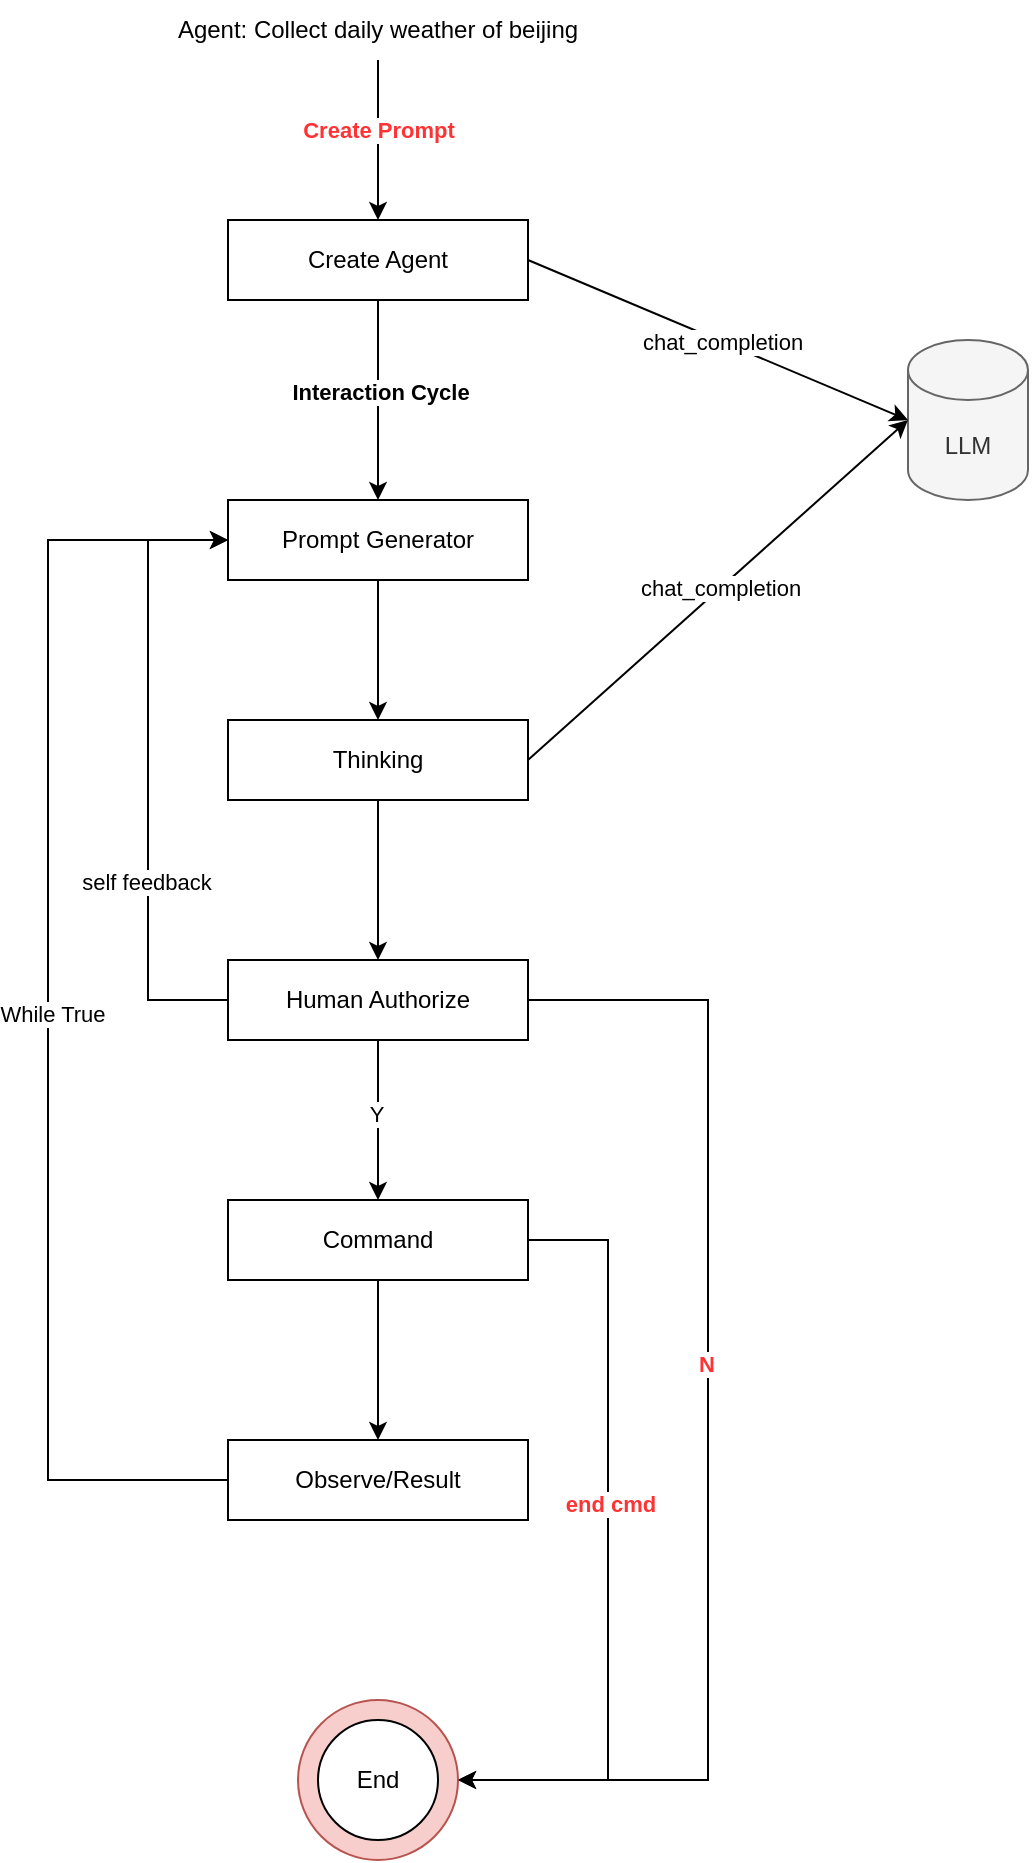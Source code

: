 <mxfile version="21.5.2" type="github">
  <diagram name="第 1 页" id="LU-fnr2DJfe2r5053KIv">
    <mxGraphModel dx="908" dy="613" grid="1" gridSize="10" guides="1" tooltips="1" connect="1" arrows="1" fold="1" page="1" pageScale="1" pageWidth="827" pageHeight="1169" math="0" shadow="0">
      <root>
        <mxCell id="0" />
        <mxCell id="1" parent="0" />
        <mxCell id="tcQKUcsGEQ5BL62iG16M-7" value="" style="edgeStyle=orthogonalEdgeStyle;rounded=0;orthogonalLoop=1;jettySize=auto;html=1;" edge="1" parent="1" source="tcQKUcsGEQ5BL62iG16M-1" target="tcQKUcsGEQ5BL62iG16M-3">
          <mxGeometry relative="1" as="geometry" />
        </mxCell>
        <mxCell id="tcQKUcsGEQ5BL62iG16M-8" value="&lt;b&gt;&lt;font color=&quot;#ff3333&quot;&gt;Create Prompt&lt;/font&gt;&lt;/b&gt;" style="edgeLabel;html=1;align=center;verticalAlign=middle;resizable=0;points=[];" vertex="1" connectable="0" parent="tcQKUcsGEQ5BL62iG16M-7">
          <mxGeometry x="-0.12" relative="1" as="geometry">
            <mxPoint as="offset" />
          </mxGeometry>
        </mxCell>
        <mxCell id="tcQKUcsGEQ5BL62iG16M-1" value="Agent: Collect daily weather of beijing" style="text;html=1;strokeColor=none;fillColor=none;align=center;verticalAlign=middle;whiteSpace=wrap;rounded=0;" vertex="1" parent="1">
          <mxGeometry x="270" y="90" width="250" height="30" as="geometry" />
        </mxCell>
        <mxCell id="tcQKUcsGEQ5BL62iG16M-10" value="" style="edgeStyle=orthogonalEdgeStyle;rounded=0;orthogonalLoop=1;jettySize=auto;html=1;" edge="1" parent="1" source="tcQKUcsGEQ5BL62iG16M-3" target="tcQKUcsGEQ5BL62iG16M-9">
          <mxGeometry relative="1" as="geometry" />
        </mxCell>
        <mxCell id="tcQKUcsGEQ5BL62iG16M-11" value="&lt;b&gt;Interaction Cycle&lt;/b&gt;" style="edgeLabel;html=1;align=center;verticalAlign=middle;resizable=0;points=[];" vertex="1" connectable="0" parent="tcQKUcsGEQ5BL62iG16M-10">
          <mxGeometry x="-0.084" y="1" relative="1" as="geometry">
            <mxPoint as="offset" />
          </mxGeometry>
        </mxCell>
        <mxCell id="tcQKUcsGEQ5BL62iG16M-3" value="Create Agent" style="rounded=0;whiteSpace=wrap;html=1;" vertex="1" parent="1">
          <mxGeometry x="320" y="200" width="150" height="40" as="geometry" />
        </mxCell>
        <mxCell id="tcQKUcsGEQ5BL62iG16M-4" value="LLM" style="shape=cylinder3;whiteSpace=wrap;html=1;boundedLbl=1;backgroundOutline=1;size=15;fillColor=#f5f5f5;fontColor=#333333;strokeColor=#666666;" vertex="1" parent="1">
          <mxGeometry x="660" y="260" width="60" height="80" as="geometry" />
        </mxCell>
        <mxCell id="tcQKUcsGEQ5BL62iG16M-5" value="" style="endArrow=classic;html=1;rounded=0;exitX=1;exitY=0.5;exitDx=0;exitDy=0;entryX=0;entryY=0.5;entryDx=0;entryDy=0;entryPerimeter=0;" edge="1" parent="1" source="tcQKUcsGEQ5BL62iG16M-3" target="tcQKUcsGEQ5BL62iG16M-4">
          <mxGeometry width="50" height="50" relative="1" as="geometry">
            <mxPoint x="530" y="310" as="sourcePoint" />
            <mxPoint x="580" y="260" as="targetPoint" />
          </mxGeometry>
        </mxCell>
        <mxCell id="tcQKUcsGEQ5BL62iG16M-6" value="chat_completion" style="edgeLabel;html=1;align=center;verticalAlign=middle;resizable=0;points=[];" vertex="1" connectable="0" parent="tcQKUcsGEQ5BL62iG16M-5">
          <mxGeometry x="0.017" y="1" relative="1" as="geometry">
            <mxPoint y="1" as="offset" />
          </mxGeometry>
        </mxCell>
        <mxCell id="tcQKUcsGEQ5BL62iG16M-15" value="" style="edgeStyle=orthogonalEdgeStyle;rounded=0;orthogonalLoop=1;jettySize=auto;html=1;" edge="1" parent="1" source="tcQKUcsGEQ5BL62iG16M-9" target="tcQKUcsGEQ5BL62iG16M-12">
          <mxGeometry relative="1" as="geometry" />
        </mxCell>
        <mxCell id="tcQKUcsGEQ5BL62iG16M-9" value="Prompt Generator" style="rounded=0;whiteSpace=wrap;html=1;" vertex="1" parent="1">
          <mxGeometry x="320" y="340" width="150" height="40" as="geometry" />
        </mxCell>
        <mxCell id="tcQKUcsGEQ5BL62iG16M-17" value="" style="edgeStyle=orthogonalEdgeStyle;rounded=0;orthogonalLoop=1;jettySize=auto;html=1;" edge="1" parent="1" source="tcQKUcsGEQ5BL62iG16M-12" target="tcQKUcsGEQ5BL62iG16M-16">
          <mxGeometry relative="1" as="geometry" />
        </mxCell>
        <mxCell id="tcQKUcsGEQ5BL62iG16M-12" value="Thinking" style="rounded=0;whiteSpace=wrap;html=1;" vertex="1" parent="1">
          <mxGeometry x="320" y="450" width="150" height="40" as="geometry" />
        </mxCell>
        <mxCell id="tcQKUcsGEQ5BL62iG16M-13" value="" style="endArrow=classic;html=1;rounded=0;exitX=1;exitY=0.5;exitDx=0;exitDy=0;entryX=0;entryY=0.5;entryDx=0;entryDy=0;entryPerimeter=0;" edge="1" parent="1" source="tcQKUcsGEQ5BL62iG16M-12" target="tcQKUcsGEQ5BL62iG16M-4">
          <mxGeometry width="50" height="50" relative="1" as="geometry">
            <mxPoint x="480" y="230" as="sourcePoint" />
            <mxPoint x="670" y="310" as="targetPoint" />
          </mxGeometry>
        </mxCell>
        <mxCell id="tcQKUcsGEQ5BL62iG16M-14" value="chat_completion" style="edgeLabel;html=1;align=center;verticalAlign=middle;resizable=0;points=[];" vertex="1" connectable="0" parent="tcQKUcsGEQ5BL62iG16M-13">
          <mxGeometry x="0.017" y="1" relative="1" as="geometry">
            <mxPoint y="1" as="offset" />
          </mxGeometry>
        </mxCell>
        <mxCell id="tcQKUcsGEQ5BL62iG16M-22" value="" style="edgeStyle=orthogonalEdgeStyle;rounded=0;orthogonalLoop=1;jettySize=auto;html=1;" edge="1" parent="1" source="tcQKUcsGEQ5BL62iG16M-16" target="tcQKUcsGEQ5BL62iG16M-21">
          <mxGeometry relative="1" as="geometry" />
        </mxCell>
        <mxCell id="tcQKUcsGEQ5BL62iG16M-23" value="Y" style="edgeLabel;html=1;align=center;verticalAlign=middle;resizable=0;points=[];" vertex="1" connectable="0" parent="tcQKUcsGEQ5BL62iG16M-22">
          <mxGeometry x="-0.09" y="-2" relative="1" as="geometry">
            <mxPoint x="1" as="offset" />
          </mxGeometry>
        </mxCell>
        <mxCell id="tcQKUcsGEQ5BL62iG16M-16" value="Human Authorize" style="rounded=0;whiteSpace=wrap;html=1;" vertex="1" parent="1">
          <mxGeometry x="320" y="570" width="150" height="40" as="geometry" />
        </mxCell>
        <mxCell id="tcQKUcsGEQ5BL62iG16M-30" value="" style="edgeStyle=orthogonalEdgeStyle;rounded=0;orthogonalLoop=1;jettySize=auto;html=1;" edge="1" parent="1" source="tcQKUcsGEQ5BL62iG16M-21" target="tcQKUcsGEQ5BL62iG16M-29">
          <mxGeometry relative="1" as="geometry" />
        </mxCell>
        <mxCell id="tcQKUcsGEQ5BL62iG16M-21" value="Command" style="rounded=0;whiteSpace=wrap;html=1;" vertex="1" parent="1">
          <mxGeometry x="320" y="690" width="150" height="40" as="geometry" />
        </mxCell>
        <mxCell id="tcQKUcsGEQ5BL62iG16M-26" value="" style="endArrow=classic;html=1;rounded=0;exitX=1;exitY=0.5;exitDx=0;exitDy=0;entryX=1;entryY=0.5;entryDx=0;entryDy=0;edgeStyle=orthogonalEdgeStyle;" edge="1" parent="1" source="tcQKUcsGEQ5BL62iG16M-16" target="tcQKUcsGEQ5BL62iG16M-24">
          <mxGeometry width="50" height="50" relative="1" as="geometry">
            <mxPoint x="520" y="680" as="sourcePoint" />
            <mxPoint x="570" y="630" as="targetPoint" />
            <Array as="points">
              <mxPoint x="560" y="590" />
              <mxPoint x="560" y="980" />
            </Array>
          </mxGeometry>
        </mxCell>
        <mxCell id="tcQKUcsGEQ5BL62iG16M-27" value="&lt;b&gt;&lt;font color=&quot;#ff3333&quot;&gt;N&lt;/font&gt;&lt;/b&gt;" style="edgeLabel;html=1;align=center;verticalAlign=middle;resizable=0;points=[];" vertex="1" connectable="0" parent="tcQKUcsGEQ5BL62iG16M-26">
          <mxGeometry x="-0.102" y="1" relative="1" as="geometry">
            <mxPoint x="-2" as="offset" />
          </mxGeometry>
        </mxCell>
        <mxCell id="tcQKUcsGEQ5BL62iG16M-28" value="" style="group" vertex="1" connectable="0" parent="1">
          <mxGeometry x="355" y="940" width="80" height="80" as="geometry" />
        </mxCell>
        <mxCell id="tcQKUcsGEQ5BL62iG16M-24" value="" style="ellipse;whiteSpace=wrap;html=1;aspect=fixed;fillColor=#f8cecc;strokeColor=#b85450;" vertex="1" parent="tcQKUcsGEQ5BL62iG16M-28">
          <mxGeometry width="80" height="80" as="geometry" />
        </mxCell>
        <mxCell id="tcQKUcsGEQ5BL62iG16M-25" value="End" style="ellipse;whiteSpace=wrap;html=1;aspect=fixed;" vertex="1" parent="tcQKUcsGEQ5BL62iG16M-28">
          <mxGeometry x="10" y="10" width="60" height="60" as="geometry" />
        </mxCell>
        <mxCell id="tcQKUcsGEQ5BL62iG16M-29" value="Observe/Result" style="rounded=0;whiteSpace=wrap;html=1;" vertex="1" parent="1">
          <mxGeometry x="320" y="810" width="150" height="40" as="geometry" />
        </mxCell>
        <mxCell id="tcQKUcsGEQ5BL62iG16M-31" value="" style="endArrow=classic;html=1;rounded=0;exitX=1;exitY=0.5;exitDx=0;exitDy=0;entryX=1;entryY=0.5;entryDx=0;entryDy=0;edgeStyle=orthogonalEdgeStyle;" edge="1" parent="1" source="tcQKUcsGEQ5BL62iG16M-21" target="tcQKUcsGEQ5BL62iG16M-24">
          <mxGeometry width="50" height="50" relative="1" as="geometry">
            <mxPoint x="490" y="790" as="sourcePoint" />
            <mxPoint x="540" y="740" as="targetPoint" />
            <Array as="points">
              <mxPoint x="510" y="710" />
              <mxPoint x="510" y="980" />
            </Array>
          </mxGeometry>
        </mxCell>
        <mxCell id="tcQKUcsGEQ5BL62iG16M-32" value="&lt;b&gt;&lt;font color=&quot;#ff3333&quot;&gt;end cmd&lt;/font&gt;&lt;/b&gt;" style="edgeLabel;html=1;align=center;verticalAlign=middle;resizable=0;points=[];" vertex="1" connectable="0" parent="tcQKUcsGEQ5BL62iG16M-31">
          <mxGeometry x="-0.106" y="3" relative="1" as="geometry">
            <mxPoint x="-2" as="offset" />
          </mxGeometry>
        </mxCell>
        <mxCell id="tcQKUcsGEQ5BL62iG16M-33" value="" style="endArrow=classic;html=1;rounded=0;exitX=0;exitY=0.5;exitDx=0;exitDy=0;entryX=0;entryY=0.5;entryDx=0;entryDy=0;edgeStyle=orthogonalEdgeStyle;" edge="1" parent="1" source="tcQKUcsGEQ5BL62iG16M-29" target="tcQKUcsGEQ5BL62iG16M-9">
          <mxGeometry width="50" height="50" relative="1" as="geometry">
            <mxPoint x="160" y="720" as="sourcePoint" />
            <mxPoint x="210" y="670" as="targetPoint" />
            <Array as="points">
              <mxPoint x="230" y="830" />
              <mxPoint x="230" y="360" />
            </Array>
          </mxGeometry>
        </mxCell>
        <mxCell id="tcQKUcsGEQ5BL62iG16M-34" value="While True" style="edgeLabel;html=1;align=center;verticalAlign=middle;resizable=0;points=[];" vertex="1" connectable="0" parent="tcQKUcsGEQ5BL62iG16M-33">
          <mxGeometry x="-0.005" y="-2" relative="1" as="geometry">
            <mxPoint as="offset" />
          </mxGeometry>
        </mxCell>
        <mxCell id="tcQKUcsGEQ5BL62iG16M-35" value="" style="endArrow=classic;html=1;rounded=0;exitX=0;exitY=0.5;exitDx=0;exitDy=0;entryX=0;entryY=0.5;entryDx=0;entryDy=0;edgeStyle=orthogonalEdgeStyle;" edge="1" parent="1" source="tcQKUcsGEQ5BL62iG16M-16" target="tcQKUcsGEQ5BL62iG16M-9">
          <mxGeometry width="50" height="50" relative="1" as="geometry">
            <mxPoint x="220" y="670" as="sourcePoint" />
            <mxPoint x="270" y="620" as="targetPoint" />
            <Array as="points">
              <mxPoint x="280" y="590" />
              <mxPoint x="280" y="360" />
            </Array>
          </mxGeometry>
        </mxCell>
        <mxCell id="tcQKUcsGEQ5BL62iG16M-36" value="self feedback" style="edgeLabel;html=1;align=center;verticalAlign=middle;resizable=0;points=[];" vertex="1" connectable="0" parent="tcQKUcsGEQ5BL62iG16M-35">
          <mxGeometry x="0.004" y="1" relative="1" as="geometry">
            <mxPoint y="56" as="offset" />
          </mxGeometry>
        </mxCell>
      </root>
    </mxGraphModel>
  </diagram>
</mxfile>
